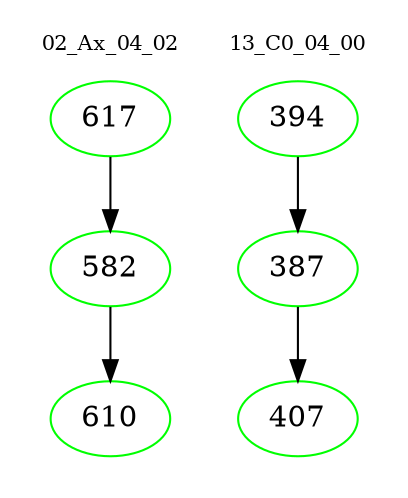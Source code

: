 digraph{
subgraph cluster_0 {
color = white
label = "02_Ax_04_02";
fontsize=10;
T0_617 [label="617", color="green"]
T0_617 -> T0_582 [color="black"]
T0_582 [label="582", color="green"]
T0_582 -> T0_610 [color="black"]
T0_610 [label="610", color="green"]
}
subgraph cluster_1 {
color = white
label = "13_C0_04_00";
fontsize=10;
T1_394 [label="394", color="green"]
T1_394 -> T1_387 [color="black"]
T1_387 [label="387", color="green"]
T1_387 -> T1_407 [color="black"]
T1_407 [label="407", color="green"]
}
}
